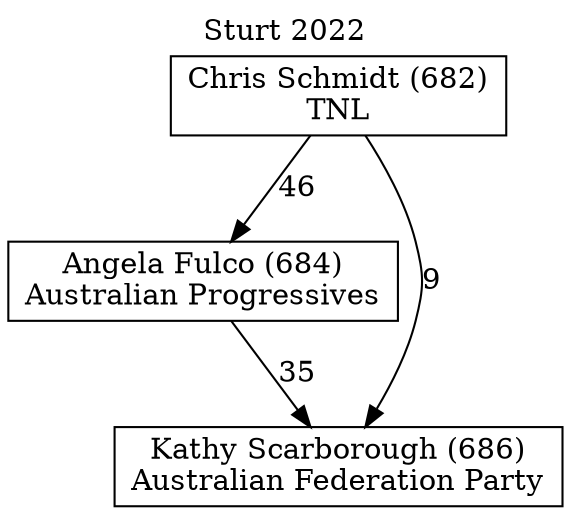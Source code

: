 // House preference flow
digraph "Kathy Scarborough (686)_Sturt_2022" {
	graph [label="Sturt 2022" labelloc=t mclimit=10]
	node [shape=box]
	"Angela Fulco (684)" [label="Angela Fulco (684)
Australian Progressives"]
	"Chris Schmidt (682)" [label="Chris Schmidt (682)
TNL"]
	"Kathy Scarborough (686)" [label="Kathy Scarborough (686)
Australian Federation Party"]
	"Chris Schmidt (682)" -> "Kathy Scarborough (686)" [label=9]
	"Chris Schmidt (682)" -> "Angela Fulco (684)" [label=46]
	"Angela Fulco (684)" -> "Kathy Scarborough (686)" [label=35]
}
